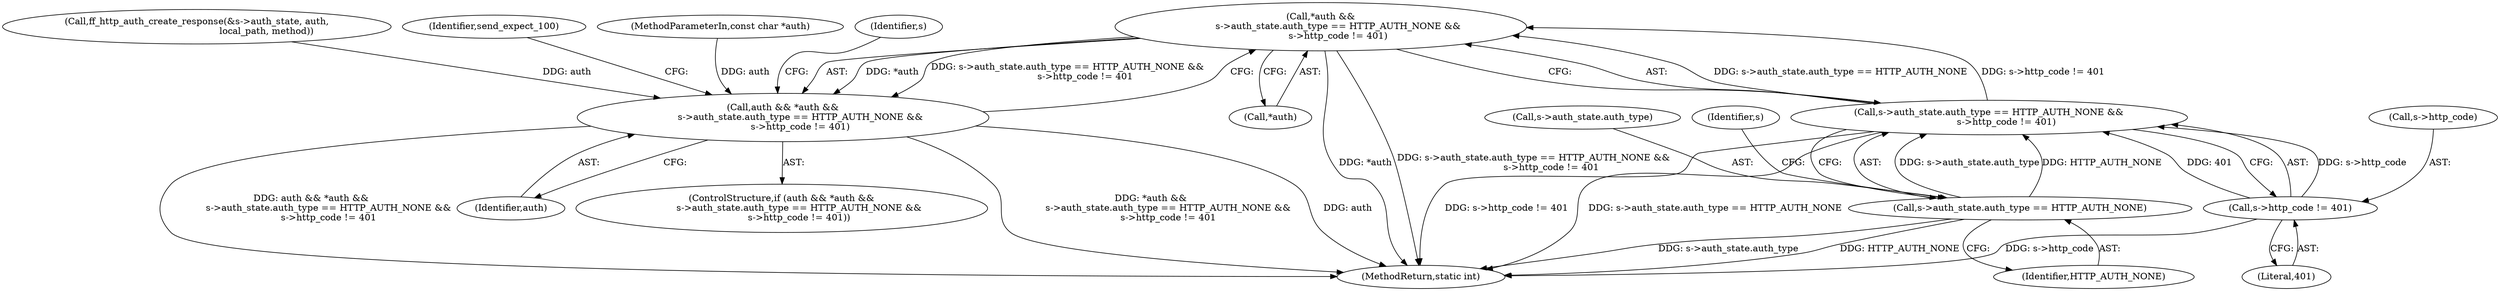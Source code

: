 digraph "0_FFmpeg_2a05c8f813de6f2278827734bf8102291e7484aa_0@pointer" {
"1000224" [label="(Call,*auth &&\n            s->auth_state.auth_type == HTTP_AUTH_NONE &&\n            s->http_code != 401)"];
"1000227" [label="(Call,s->auth_state.auth_type == HTTP_AUTH_NONE &&\n            s->http_code != 401)"];
"1000228" [label="(Call,s->auth_state.auth_type == HTTP_AUTH_NONE)"];
"1000235" [label="(Call,s->http_code != 401)"];
"1000222" [label="(Call,auth && *auth &&\n            s->auth_state.auth_type == HTTP_AUTH_NONE &&\n            s->http_code != 401)"];
"1000224" [label="(Call,*auth &&\n            s->auth_state.auth_type == HTTP_AUTH_NONE &&\n            s->http_code != 401)"];
"1000227" [label="(Call,s->auth_state.auth_type == HTTP_AUTH_NONE &&\n            s->http_code != 401)"];
"1000229" [label="(Call,s->auth_state.auth_type)"];
"1000237" [label="(Identifier,s)"];
"1000236" [label="(Call,s->http_code)"];
"1000223" [label="(Identifier,auth)"];
"1000190" [label="(Call,ff_http_auth_create_response(&s->auth_state, auth,\n                                                local_path, method))"];
"1000241" [label="(Identifier,send_expect_100)"];
"1000113" [label="(MethodParameterIn,const char *auth)"];
"1000225" [label="(Call,*auth)"];
"1000239" [label="(Literal,401)"];
"1000246" [label="(Identifier,s)"];
"1000235" [label="(Call,s->http_code != 401)"];
"1000222" [label="(Call,auth && *auth &&\n            s->auth_state.auth_type == HTTP_AUTH_NONE &&\n            s->http_code != 401)"];
"1000221" [label="(ControlStructure,if (auth && *auth &&\n            s->auth_state.auth_type == HTTP_AUTH_NONE &&\n            s->http_code != 401))"];
"1000234" [label="(Identifier,HTTP_AUTH_NONE)"];
"1000745" [label="(MethodReturn,static int)"];
"1000228" [label="(Call,s->auth_state.auth_type == HTTP_AUTH_NONE)"];
"1000224" -> "1000222"  [label="AST: "];
"1000224" -> "1000225"  [label="CFG: "];
"1000224" -> "1000227"  [label="CFG: "];
"1000225" -> "1000224"  [label="AST: "];
"1000227" -> "1000224"  [label="AST: "];
"1000222" -> "1000224"  [label="CFG: "];
"1000224" -> "1000745"  [label="DDG: *auth"];
"1000224" -> "1000745"  [label="DDG: s->auth_state.auth_type == HTTP_AUTH_NONE &&\n            s->http_code != 401"];
"1000224" -> "1000222"  [label="DDG: *auth"];
"1000224" -> "1000222"  [label="DDG: s->auth_state.auth_type == HTTP_AUTH_NONE &&\n            s->http_code != 401"];
"1000227" -> "1000224"  [label="DDG: s->auth_state.auth_type == HTTP_AUTH_NONE"];
"1000227" -> "1000224"  [label="DDG: s->http_code != 401"];
"1000227" -> "1000228"  [label="CFG: "];
"1000227" -> "1000235"  [label="CFG: "];
"1000228" -> "1000227"  [label="AST: "];
"1000235" -> "1000227"  [label="AST: "];
"1000227" -> "1000745"  [label="DDG: s->http_code != 401"];
"1000227" -> "1000745"  [label="DDG: s->auth_state.auth_type == HTTP_AUTH_NONE"];
"1000228" -> "1000227"  [label="DDG: s->auth_state.auth_type"];
"1000228" -> "1000227"  [label="DDG: HTTP_AUTH_NONE"];
"1000235" -> "1000227"  [label="DDG: s->http_code"];
"1000235" -> "1000227"  [label="DDG: 401"];
"1000228" -> "1000234"  [label="CFG: "];
"1000229" -> "1000228"  [label="AST: "];
"1000234" -> "1000228"  [label="AST: "];
"1000237" -> "1000228"  [label="CFG: "];
"1000228" -> "1000745"  [label="DDG: s->auth_state.auth_type"];
"1000228" -> "1000745"  [label="DDG: HTTP_AUTH_NONE"];
"1000235" -> "1000239"  [label="CFG: "];
"1000236" -> "1000235"  [label="AST: "];
"1000239" -> "1000235"  [label="AST: "];
"1000235" -> "1000745"  [label="DDG: s->http_code"];
"1000222" -> "1000221"  [label="AST: "];
"1000222" -> "1000223"  [label="CFG: "];
"1000223" -> "1000222"  [label="AST: "];
"1000241" -> "1000222"  [label="CFG: "];
"1000246" -> "1000222"  [label="CFG: "];
"1000222" -> "1000745"  [label="DDG: auth"];
"1000222" -> "1000745"  [label="DDG: auth && *auth &&\n            s->auth_state.auth_type == HTTP_AUTH_NONE &&\n            s->http_code != 401"];
"1000222" -> "1000745"  [label="DDG: *auth &&\n            s->auth_state.auth_type == HTTP_AUTH_NONE &&\n            s->http_code != 401"];
"1000190" -> "1000222"  [label="DDG: auth"];
"1000113" -> "1000222"  [label="DDG: auth"];
}
